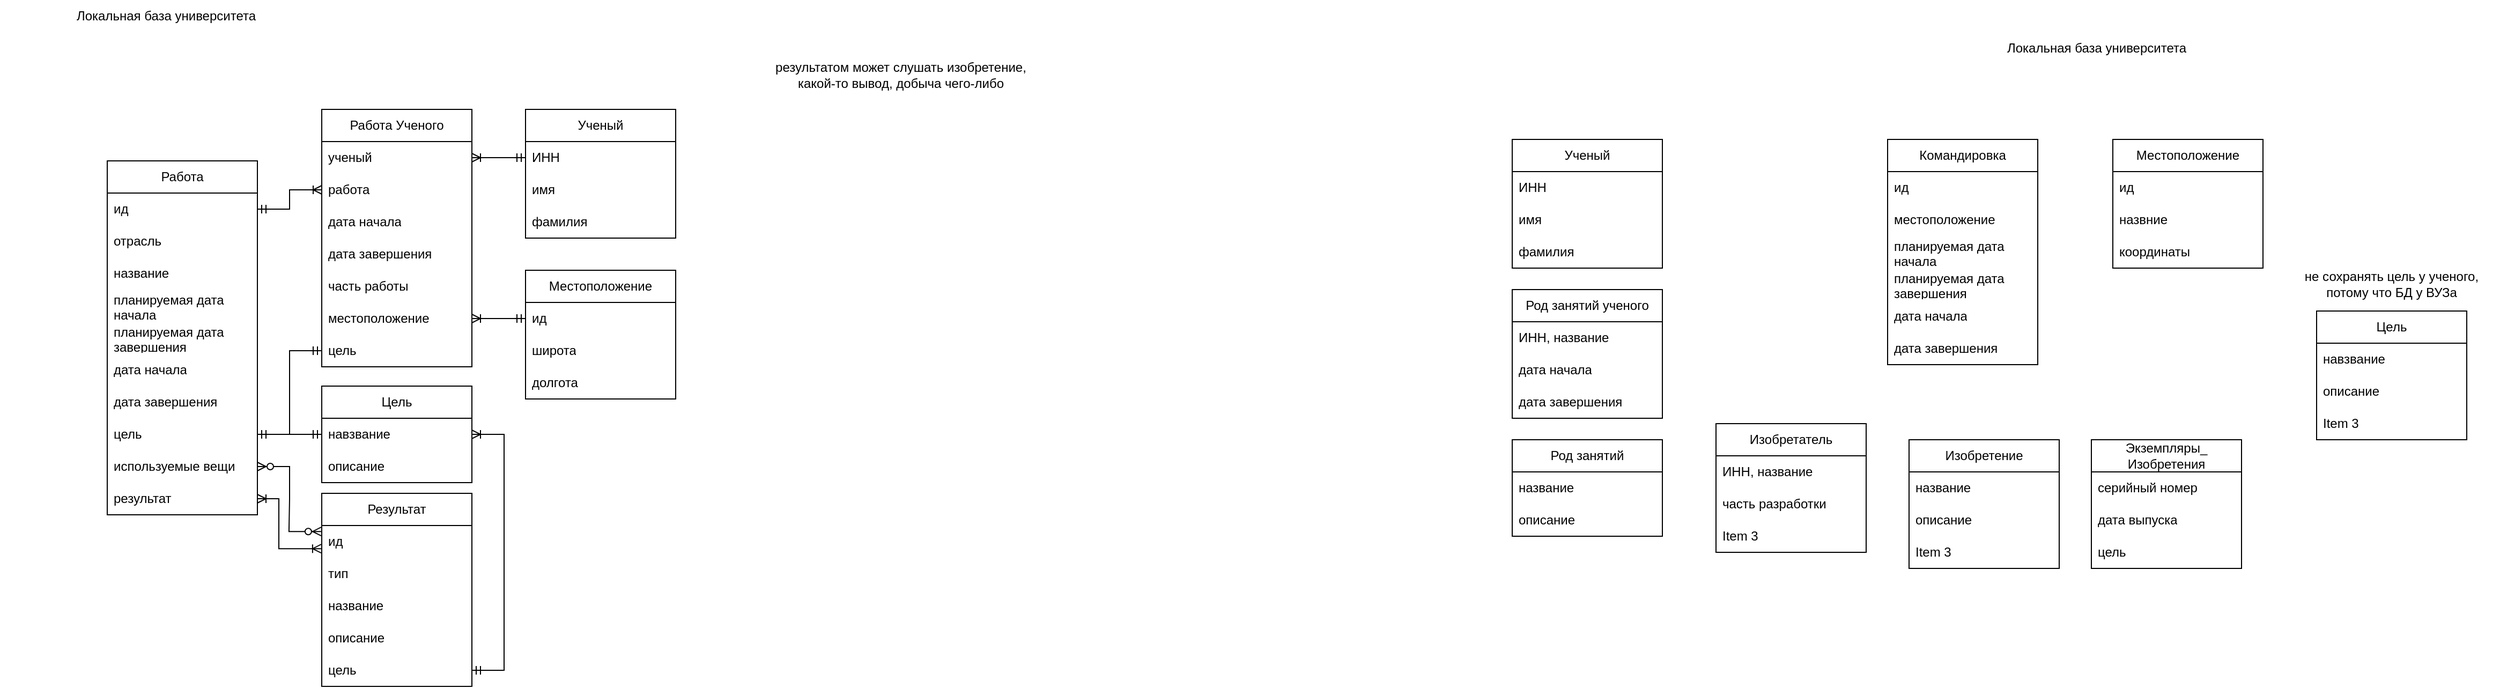 <mxfile version="24.0.7" type="device">
  <diagram name="Page-1" id="TJ-HzRM1d6BybIESM3n_">
    <mxGraphModel dx="2927" dy="746" grid="1" gridSize="10" guides="1" tooltips="1" connect="1" arrows="1" fold="1" page="1" pageScale="1" pageWidth="850" pageHeight="1100" math="0" shadow="0">
      <root>
        <mxCell id="0" />
        <mxCell id="1" parent="0" />
        <mxCell id="UxXEU7lJ8EeufSXeX_Pu-14" value="Ученый" style="swimlane;fontStyle=0;childLayout=stackLayout;horizontal=1;startSize=30;horizontalStack=0;resizeParent=1;resizeParentMax=0;resizeLast=0;collapsible=1;marginBottom=0;whiteSpace=wrap;html=1;" vertex="1" parent="1">
          <mxGeometry x="-100" y="140" width="140" height="120" as="geometry" />
        </mxCell>
        <mxCell id="UxXEU7lJ8EeufSXeX_Pu-15" value="ИНН" style="text;strokeColor=none;fillColor=none;align=left;verticalAlign=middle;spacingLeft=4;spacingRight=4;overflow=hidden;points=[[0,0.5],[1,0.5]];portConstraint=eastwest;rotatable=0;whiteSpace=wrap;html=1;" vertex="1" parent="UxXEU7lJ8EeufSXeX_Pu-14">
          <mxGeometry y="30" width="140" height="30" as="geometry" />
        </mxCell>
        <mxCell id="UxXEU7lJ8EeufSXeX_Pu-44" value="имя" style="text;strokeColor=none;fillColor=none;align=left;verticalAlign=middle;spacingLeft=4;spacingRight=4;overflow=hidden;points=[[0,0.5],[1,0.5]];portConstraint=eastwest;rotatable=0;whiteSpace=wrap;html=1;" vertex="1" parent="UxXEU7lJ8EeufSXeX_Pu-14">
          <mxGeometry y="60" width="140" height="30" as="geometry" />
        </mxCell>
        <mxCell id="UxXEU7lJ8EeufSXeX_Pu-45" value="фамилия" style="text;strokeColor=none;fillColor=none;align=left;verticalAlign=middle;spacingLeft=4;spacingRight=4;overflow=hidden;points=[[0,0.5],[1,0.5]];portConstraint=eastwest;rotatable=0;whiteSpace=wrap;html=1;" vertex="1" parent="UxXEU7lJ8EeufSXeX_Pu-14">
          <mxGeometry y="90" width="140" height="30" as="geometry" />
        </mxCell>
        <mxCell id="UxXEU7lJ8EeufSXeX_Pu-18" value="Командировка" style="swimlane;fontStyle=0;childLayout=stackLayout;horizontal=1;startSize=30;horizontalStack=0;resizeParent=1;resizeParentMax=0;resizeLast=0;collapsible=1;marginBottom=0;whiteSpace=wrap;html=1;" vertex="1" parent="1">
          <mxGeometry x="250" y="140" width="140" height="210" as="geometry" />
        </mxCell>
        <mxCell id="UxXEU7lJ8EeufSXeX_Pu-19" value="ид" style="text;strokeColor=none;fillColor=none;align=left;verticalAlign=middle;spacingLeft=4;spacingRight=4;overflow=hidden;points=[[0,0.5],[1,0.5]];portConstraint=eastwest;rotatable=0;whiteSpace=wrap;html=1;" vertex="1" parent="UxXEU7lJ8EeufSXeX_Pu-18">
          <mxGeometry y="30" width="140" height="30" as="geometry" />
        </mxCell>
        <mxCell id="UxXEU7lJ8EeufSXeX_Pu-20" value="местоположение" style="text;strokeColor=none;fillColor=none;align=left;verticalAlign=middle;spacingLeft=4;spacingRight=4;overflow=hidden;points=[[0,0.5],[1,0.5]];portConstraint=eastwest;rotatable=0;whiteSpace=wrap;html=1;" vertex="1" parent="UxXEU7lJ8EeufSXeX_Pu-18">
          <mxGeometry y="60" width="140" height="30" as="geometry" />
        </mxCell>
        <mxCell id="UxXEU7lJ8EeufSXeX_Pu-21" value="планируемая дата начала" style="text;strokeColor=none;fillColor=none;align=left;verticalAlign=middle;spacingLeft=4;spacingRight=4;overflow=hidden;points=[[0,0.5],[1,0.5]];portConstraint=eastwest;rotatable=0;whiteSpace=wrap;html=1;" vertex="1" parent="UxXEU7lJ8EeufSXeX_Pu-18">
          <mxGeometry y="90" width="140" height="30" as="geometry" />
        </mxCell>
        <mxCell id="UxXEU7lJ8EeufSXeX_Pu-46" value="планируемая дата завершения" style="text;strokeColor=none;fillColor=none;align=left;verticalAlign=middle;spacingLeft=4;spacingRight=4;overflow=hidden;points=[[0,0.5],[1,0.5]];portConstraint=eastwest;rotatable=0;whiteSpace=wrap;html=1;" vertex="1" parent="UxXEU7lJ8EeufSXeX_Pu-18">
          <mxGeometry y="120" width="140" height="30" as="geometry" />
        </mxCell>
        <mxCell id="UxXEU7lJ8EeufSXeX_Pu-47" value="дата начала" style="text;strokeColor=none;fillColor=none;align=left;verticalAlign=middle;spacingLeft=4;spacingRight=4;overflow=hidden;points=[[0,0.5],[1,0.5]];portConstraint=eastwest;rotatable=0;whiteSpace=wrap;html=1;" vertex="1" parent="UxXEU7lJ8EeufSXeX_Pu-18">
          <mxGeometry y="150" width="140" height="30" as="geometry" />
        </mxCell>
        <mxCell id="UxXEU7lJ8EeufSXeX_Pu-48" value="дата завершения" style="text;strokeColor=none;fillColor=none;align=left;verticalAlign=middle;spacingLeft=4;spacingRight=4;overflow=hidden;points=[[0,0.5],[1,0.5]];portConstraint=eastwest;rotatable=0;whiteSpace=wrap;html=1;" vertex="1" parent="UxXEU7lJ8EeufSXeX_Pu-18">
          <mxGeometry y="180" width="140" height="30" as="geometry" />
        </mxCell>
        <mxCell id="UxXEU7lJ8EeufSXeX_Pu-22" value="Цель" style="swimlane;fontStyle=0;childLayout=stackLayout;horizontal=1;startSize=30;horizontalStack=0;resizeParent=1;resizeParentMax=0;resizeLast=0;collapsible=1;marginBottom=0;whiteSpace=wrap;html=1;" vertex="1" parent="1">
          <mxGeometry x="650" y="300" width="140" height="120" as="geometry" />
        </mxCell>
        <mxCell id="UxXEU7lJ8EeufSXeX_Pu-23" value="навзвание" style="text;strokeColor=none;fillColor=none;align=left;verticalAlign=middle;spacingLeft=4;spacingRight=4;overflow=hidden;points=[[0,0.5],[1,0.5]];portConstraint=eastwest;rotatable=0;whiteSpace=wrap;html=1;" vertex="1" parent="UxXEU7lJ8EeufSXeX_Pu-22">
          <mxGeometry y="30" width="140" height="30" as="geometry" />
        </mxCell>
        <mxCell id="UxXEU7lJ8EeufSXeX_Pu-24" value="описание" style="text;strokeColor=none;fillColor=none;align=left;verticalAlign=middle;spacingLeft=4;spacingRight=4;overflow=hidden;points=[[0,0.5],[1,0.5]];portConstraint=eastwest;rotatable=0;whiteSpace=wrap;html=1;" vertex="1" parent="UxXEU7lJ8EeufSXeX_Pu-22">
          <mxGeometry y="60" width="140" height="30" as="geometry" />
        </mxCell>
        <mxCell id="UxXEU7lJ8EeufSXeX_Pu-25" value="Item 3" style="text;strokeColor=none;fillColor=none;align=left;verticalAlign=middle;spacingLeft=4;spacingRight=4;overflow=hidden;points=[[0,0.5],[1,0.5]];portConstraint=eastwest;rotatable=0;whiteSpace=wrap;html=1;" vertex="1" parent="UxXEU7lJ8EeufSXeX_Pu-22">
          <mxGeometry y="90" width="140" height="30" as="geometry" />
        </mxCell>
        <mxCell id="UxXEU7lJ8EeufSXeX_Pu-26" value="Изобретение" style="swimlane;fontStyle=0;childLayout=stackLayout;horizontal=1;startSize=30;horizontalStack=0;resizeParent=1;resizeParentMax=0;resizeLast=0;collapsible=1;marginBottom=0;whiteSpace=wrap;html=1;" vertex="1" parent="1">
          <mxGeometry x="270" y="420" width="140" height="120" as="geometry" />
        </mxCell>
        <mxCell id="UxXEU7lJ8EeufSXeX_Pu-27" value="название" style="text;strokeColor=none;fillColor=none;align=left;verticalAlign=middle;spacingLeft=4;spacingRight=4;overflow=hidden;points=[[0,0.5],[1,0.5]];portConstraint=eastwest;rotatable=0;whiteSpace=wrap;html=1;" vertex="1" parent="UxXEU7lJ8EeufSXeX_Pu-26">
          <mxGeometry y="30" width="140" height="30" as="geometry" />
        </mxCell>
        <mxCell id="UxXEU7lJ8EeufSXeX_Pu-28" value="описание" style="text;strokeColor=none;fillColor=none;align=left;verticalAlign=middle;spacingLeft=4;spacingRight=4;overflow=hidden;points=[[0,0.5],[1,0.5]];portConstraint=eastwest;rotatable=0;whiteSpace=wrap;html=1;" vertex="1" parent="UxXEU7lJ8EeufSXeX_Pu-26">
          <mxGeometry y="60" width="140" height="30" as="geometry" />
        </mxCell>
        <mxCell id="UxXEU7lJ8EeufSXeX_Pu-29" value="Item 3" style="text;strokeColor=none;fillColor=none;align=left;verticalAlign=middle;spacingLeft=4;spacingRight=4;overflow=hidden;points=[[0,0.5],[1,0.5]];portConstraint=eastwest;rotatable=0;whiteSpace=wrap;html=1;" vertex="1" parent="UxXEU7lJ8EeufSXeX_Pu-26">
          <mxGeometry y="90" width="140" height="30" as="geometry" />
        </mxCell>
        <mxCell id="UxXEU7lJ8EeufSXeX_Pu-34" value="Экземпляры_&lt;div&gt;Изобретения&lt;/div&gt;" style="swimlane;fontStyle=0;childLayout=stackLayout;horizontal=1;startSize=30;horizontalStack=0;resizeParent=1;resizeParentMax=0;resizeLast=0;collapsible=1;marginBottom=0;whiteSpace=wrap;html=1;" vertex="1" parent="1">
          <mxGeometry x="440" y="420" width="140" height="120" as="geometry" />
        </mxCell>
        <mxCell id="UxXEU7lJ8EeufSXeX_Pu-35" value="серийный номер" style="text;strokeColor=none;fillColor=none;align=left;verticalAlign=middle;spacingLeft=4;spacingRight=4;overflow=hidden;points=[[0,0.5],[1,0.5]];portConstraint=eastwest;rotatable=0;whiteSpace=wrap;html=1;" vertex="1" parent="UxXEU7lJ8EeufSXeX_Pu-34">
          <mxGeometry y="30" width="140" height="30" as="geometry" />
        </mxCell>
        <mxCell id="UxXEU7lJ8EeufSXeX_Pu-36" value="дата выпуска" style="text;strokeColor=none;fillColor=none;align=left;verticalAlign=middle;spacingLeft=4;spacingRight=4;overflow=hidden;points=[[0,0.5],[1,0.5]];portConstraint=eastwest;rotatable=0;whiteSpace=wrap;html=1;" vertex="1" parent="UxXEU7lJ8EeufSXeX_Pu-34">
          <mxGeometry y="60" width="140" height="30" as="geometry" />
        </mxCell>
        <mxCell id="UxXEU7lJ8EeufSXeX_Pu-37" value="цель" style="text;strokeColor=none;fillColor=none;align=left;verticalAlign=middle;spacingLeft=4;spacingRight=4;overflow=hidden;points=[[0,0.5],[1,0.5]];portConstraint=eastwest;rotatable=0;whiteSpace=wrap;html=1;" vertex="1" parent="UxXEU7lJ8EeufSXeX_Pu-34">
          <mxGeometry y="90" width="140" height="30" as="geometry" />
        </mxCell>
        <mxCell id="UxXEU7lJ8EeufSXeX_Pu-38" value="&lt;font style=&quot;font-size: 12px;&quot;&gt;Локальная база университета&lt;/font&gt;" style="text;html=1;align=center;verticalAlign=middle;whiteSpace=wrap;rounded=0;" vertex="1" parent="1">
          <mxGeometry x="290" y="40" width="310" height="30" as="geometry" />
        </mxCell>
        <mxCell id="UxXEU7lJ8EeufSXeX_Pu-39" value="Местоположение" style="swimlane;fontStyle=0;childLayout=stackLayout;horizontal=1;startSize=30;horizontalStack=0;resizeParent=1;resizeParentMax=0;resizeLast=0;collapsible=1;marginBottom=0;whiteSpace=wrap;html=1;" vertex="1" parent="1">
          <mxGeometry x="460" y="140" width="140" height="120" as="geometry" />
        </mxCell>
        <mxCell id="UxXEU7lJ8EeufSXeX_Pu-42" value="ид" style="text;strokeColor=none;fillColor=none;align=left;verticalAlign=middle;spacingLeft=4;spacingRight=4;overflow=hidden;points=[[0,0.5],[1,0.5]];portConstraint=eastwest;rotatable=0;whiteSpace=wrap;html=1;" vertex="1" parent="UxXEU7lJ8EeufSXeX_Pu-39">
          <mxGeometry y="30" width="140" height="30" as="geometry" />
        </mxCell>
        <mxCell id="UxXEU7lJ8EeufSXeX_Pu-40" value="назвние" style="text;strokeColor=none;fillColor=none;align=left;verticalAlign=middle;spacingLeft=4;spacingRight=4;overflow=hidden;points=[[0,0.5],[1,0.5]];portConstraint=eastwest;rotatable=0;whiteSpace=wrap;html=1;" vertex="1" parent="UxXEU7lJ8EeufSXeX_Pu-39">
          <mxGeometry y="60" width="140" height="30" as="geometry" />
        </mxCell>
        <mxCell id="UxXEU7lJ8EeufSXeX_Pu-41" value="координаты" style="text;strokeColor=none;fillColor=none;align=left;verticalAlign=middle;spacingLeft=4;spacingRight=4;overflow=hidden;points=[[0,0.5],[1,0.5]];portConstraint=eastwest;rotatable=0;whiteSpace=wrap;html=1;" vertex="1" parent="UxXEU7lJ8EeufSXeX_Pu-39">
          <mxGeometry y="90" width="140" height="30" as="geometry" />
        </mxCell>
        <mxCell id="UxXEU7lJ8EeufSXeX_Pu-43" value="не сохранять цель у ученого, потому что БД у ВУЗа" style="text;html=1;align=center;verticalAlign=middle;whiteSpace=wrap;rounded=0;" vertex="1" parent="1">
          <mxGeometry x="620" y="260" width="200" height="30" as="geometry" />
        </mxCell>
        <mxCell id="UxXEU7lJ8EeufSXeX_Pu-49" value="Изобретатель" style="swimlane;fontStyle=0;childLayout=stackLayout;horizontal=1;startSize=30;horizontalStack=0;resizeParent=1;resizeParentMax=0;resizeLast=0;collapsible=1;marginBottom=0;whiteSpace=wrap;html=1;" vertex="1" parent="1">
          <mxGeometry x="90" y="405" width="140" height="120" as="geometry" />
        </mxCell>
        <mxCell id="UxXEU7lJ8EeufSXeX_Pu-50" value="ИНН, название" style="text;strokeColor=none;fillColor=none;align=left;verticalAlign=middle;spacingLeft=4;spacingRight=4;overflow=hidden;points=[[0,0.5],[1,0.5]];portConstraint=eastwest;rotatable=0;whiteSpace=wrap;html=1;" vertex="1" parent="UxXEU7lJ8EeufSXeX_Pu-49">
          <mxGeometry y="30" width="140" height="30" as="geometry" />
        </mxCell>
        <mxCell id="UxXEU7lJ8EeufSXeX_Pu-51" value="часть разработки" style="text;strokeColor=none;fillColor=none;align=left;verticalAlign=middle;spacingLeft=4;spacingRight=4;overflow=hidden;points=[[0,0.5],[1,0.5]];portConstraint=eastwest;rotatable=0;whiteSpace=wrap;html=1;" vertex="1" parent="UxXEU7lJ8EeufSXeX_Pu-49">
          <mxGeometry y="60" width="140" height="30" as="geometry" />
        </mxCell>
        <mxCell id="UxXEU7lJ8EeufSXeX_Pu-52" value="Item 3" style="text;strokeColor=none;fillColor=none;align=left;verticalAlign=middle;spacingLeft=4;spacingRight=4;overflow=hidden;points=[[0,0.5],[1,0.5]];portConstraint=eastwest;rotatable=0;whiteSpace=wrap;html=1;" vertex="1" parent="UxXEU7lJ8EeufSXeX_Pu-49">
          <mxGeometry y="90" width="140" height="30" as="geometry" />
        </mxCell>
        <mxCell id="UxXEU7lJ8EeufSXeX_Pu-53" value="Род занятий" style="swimlane;fontStyle=0;childLayout=stackLayout;horizontal=1;startSize=30;horizontalStack=0;resizeParent=1;resizeParentMax=0;resizeLast=0;collapsible=1;marginBottom=0;whiteSpace=wrap;html=1;" vertex="1" parent="1">
          <mxGeometry x="-100" y="420" width="140" height="90" as="geometry" />
        </mxCell>
        <mxCell id="UxXEU7lJ8EeufSXeX_Pu-54" value="название" style="text;strokeColor=none;fillColor=none;align=left;verticalAlign=middle;spacingLeft=4;spacingRight=4;overflow=hidden;points=[[0,0.5],[1,0.5]];portConstraint=eastwest;rotatable=0;whiteSpace=wrap;html=1;" vertex="1" parent="UxXEU7lJ8EeufSXeX_Pu-53">
          <mxGeometry y="30" width="140" height="30" as="geometry" />
        </mxCell>
        <mxCell id="UxXEU7lJ8EeufSXeX_Pu-55" value="описание" style="text;strokeColor=none;fillColor=none;align=left;verticalAlign=middle;spacingLeft=4;spacingRight=4;overflow=hidden;points=[[0,0.5],[1,0.5]];portConstraint=eastwest;rotatable=0;whiteSpace=wrap;html=1;" vertex="1" parent="UxXEU7lJ8EeufSXeX_Pu-53">
          <mxGeometry y="60" width="140" height="30" as="geometry" />
        </mxCell>
        <mxCell id="UxXEU7lJ8EeufSXeX_Pu-57" value="Род занятий ученого" style="swimlane;fontStyle=0;childLayout=stackLayout;horizontal=1;startSize=30;horizontalStack=0;resizeParent=1;resizeParentMax=0;resizeLast=0;collapsible=1;marginBottom=0;whiteSpace=wrap;html=1;" vertex="1" parent="1">
          <mxGeometry x="-100" y="280" width="140" height="120" as="geometry" />
        </mxCell>
        <mxCell id="UxXEU7lJ8EeufSXeX_Pu-62" value="ИНН, название" style="text;strokeColor=none;fillColor=none;align=left;verticalAlign=middle;spacingLeft=4;spacingRight=4;overflow=hidden;points=[[0,0.5],[1,0.5]];portConstraint=eastwest;rotatable=0;whiteSpace=wrap;html=1;" vertex="1" parent="UxXEU7lJ8EeufSXeX_Pu-57">
          <mxGeometry y="30" width="140" height="30" as="geometry" />
        </mxCell>
        <mxCell id="UxXEU7lJ8EeufSXeX_Pu-56" value="дата начала" style="text;strokeColor=none;fillColor=none;align=left;verticalAlign=middle;spacingLeft=4;spacingRight=4;overflow=hidden;points=[[0,0.5],[1,0.5]];portConstraint=eastwest;rotatable=0;whiteSpace=wrap;html=1;" vertex="1" parent="UxXEU7lJ8EeufSXeX_Pu-57">
          <mxGeometry y="60" width="140" height="30" as="geometry" />
        </mxCell>
        <mxCell id="UxXEU7lJ8EeufSXeX_Pu-61" value="дата завершения" style="text;strokeColor=none;fillColor=none;align=left;verticalAlign=middle;spacingLeft=4;spacingRight=4;overflow=hidden;points=[[0,0.5],[1,0.5]];portConstraint=eastwest;rotatable=0;whiteSpace=wrap;html=1;" vertex="1" parent="UxXEU7lJ8EeufSXeX_Pu-57">
          <mxGeometry y="90" width="140" height="30" as="geometry" />
        </mxCell>
        <mxCell id="UxXEU7lJ8EeufSXeX_Pu-63" value="Ученый" style="swimlane;fontStyle=0;childLayout=stackLayout;horizontal=1;startSize=30;horizontalStack=0;resizeParent=1;resizeParentMax=0;resizeLast=0;collapsible=1;marginBottom=0;whiteSpace=wrap;html=1;" vertex="1" parent="1">
          <mxGeometry x="-1020" y="112" width="140" height="120" as="geometry" />
        </mxCell>
        <mxCell id="UxXEU7lJ8EeufSXeX_Pu-64" value="ИНН" style="text;strokeColor=none;fillColor=none;align=left;verticalAlign=middle;spacingLeft=4;spacingRight=4;overflow=hidden;points=[[0,0.5],[1,0.5]];portConstraint=eastwest;rotatable=0;whiteSpace=wrap;html=1;" vertex="1" parent="UxXEU7lJ8EeufSXeX_Pu-63">
          <mxGeometry y="30" width="140" height="30" as="geometry" />
        </mxCell>
        <mxCell id="UxXEU7lJ8EeufSXeX_Pu-65" value="имя" style="text;strokeColor=none;fillColor=none;align=left;verticalAlign=middle;spacingLeft=4;spacingRight=4;overflow=hidden;points=[[0,0.5],[1,0.5]];portConstraint=eastwest;rotatable=0;whiteSpace=wrap;html=1;" vertex="1" parent="UxXEU7lJ8EeufSXeX_Pu-63">
          <mxGeometry y="60" width="140" height="30" as="geometry" />
        </mxCell>
        <mxCell id="UxXEU7lJ8EeufSXeX_Pu-66" value="фамилия" style="text;strokeColor=none;fillColor=none;align=left;verticalAlign=middle;spacingLeft=4;spacingRight=4;overflow=hidden;points=[[0,0.5],[1,0.5]];portConstraint=eastwest;rotatable=0;whiteSpace=wrap;html=1;" vertex="1" parent="UxXEU7lJ8EeufSXeX_Pu-63">
          <mxGeometry y="90" width="140" height="30" as="geometry" />
        </mxCell>
        <mxCell id="UxXEU7lJ8EeufSXeX_Pu-67" value="Работа" style="swimlane;fontStyle=0;childLayout=stackLayout;horizontal=1;startSize=30;horizontalStack=0;resizeParent=1;resizeParentMax=0;resizeLast=0;collapsible=1;marginBottom=0;whiteSpace=wrap;html=1;" vertex="1" parent="1">
          <mxGeometry x="-1410" y="160" width="140" height="330" as="geometry" />
        </mxCell>
        <mxCell id="UxXEU7lJ8EeufSXeX_Pu-68" value="ид" style="text;strokeColor=none;fillColor=none;align=left;verticalAlign=middle;spacingLeft=4;spacingRight=4;overflow=hidden;points=[[0,0.5],[1,0.5]];portConstraint=eastwest;rotatable=0;whiteSpace=wrap;html=1;" vertex="1" parent="UxXEU7lJ8EeufSXeX_Pu-67">
          <mxGeometry y="30" width="140" height="30" as="geometry" />
        </mxCell>
        <mxCell id="UxXEU7lJ8EeufSXeX_Pu-151" value="отрасль" style="text;strokeColor=none;fillColor=none;align=left;verticalAlign=middle;spacingLeft=4;spacingRight=4;overflow=hidden;points=[[0,0.5],[1,0.5]];portConstraint=eastwest;rotatable=0;whiteSpace=wrap;html=1;" vertex="1" parent="UxXEU7lJ8EeufSXeX_Pu-67">
          <mxGeometry y="60" width="140" height="30" as="geometry" />
        </mxCell>
        <mxCell id="UxXEU7lJ8EeufSXeX_Pu-149" value="название" style="text;strokeColor=none;fillColor=none;align=left;verticalAlign=middle;spacingLeft=4;spacingRight=4;overflow=hidden;points=[[0,0.5],[1,0.5]];portConstraint=eastwest;rotatable=0;whiteSpace=wrap;html=1;" vertex="1" parent="UxXEU7lJ8EeufSXeX_Pu-67">
          <mxGeometry y="90" width="140" height="30" as="geometry" />
        </mxCell>
        <mxCell id="UxXEU7lJ8EeufSXeX_Pu-70" value="планируемая дата начала" style="text;strokeColor=none;fillColor=none;align=left;verticalAlign=middle;spacingLeft=4;spacingRight=4;overflow=hidden;points=[[0,0.5],[1,0.5]];portConstraint=eastwest;rotatable=0;whiteSpace=wrap;html=1;" vertex="1" parent="UxXEU7lJ8EeufSXeX_Pu-67">
          <mxGeometry y="120" width="140" height="30" as="geometry" />
        </mxCell>
        <mxCell id="UxXEU7lJ8EeufSXeX_Pu-71" value="планируемая дата завершения" style="text;strokeColor=none;fillColor=none;align=left;verticalAlign=middle;spacingLeft=4;spacingRight=4;overflow=hidden;points=[[0,0.5],[1,0.5]];portConstraint=eastwest;rotatable=0;whiteSpace=wrap;html=1;" vertex="1" parent="UxXEU7lJ8EeufSXeX_Pu-67">
          <mxGeometry y="150" width="140" height="30" as="geometry" />
        </mxCell>
        <mxCell id="UxXEU7lJ8EeufSXeX_Pu-72" value="дата начала" style="text;strokeColor=none;fillColor=none;align=left;verticalAlign=middle;spacingLeft=4;spacingRight=4;overflow=hidden;points=[[0,0.5],[1,0.5]];portConstraint=eastwest;rotatable=0;whiteSpace=wrap;html=1;" vertex="1" parent="UxXEU7lJ8EeufSXeX_Pu-67">
          <mxGeometry y="180" width="140" height="30" as="geometry" />
        </mxCell>
        <mxCell id="UxXEU7lJ8EeufSXeX_Pu-73" value="дата завершения" style="text;strokeColor=none;fillColor=none;align=left;verticalAlign=middle;spacingLeft=4;spacingRight=4;overflow=hidden;points=[[0,0.5],[1,0.5]];portConstraint=eastwest;rotatable=0;whiteSpace=wrap;html=1;" vertex="1" parent="UxXEU7lJ8EeufSXeX_Pu-67">
          <mxGeometry y="210" width="140" height="30" as="geometry" />
        </mxCell>
        <mxCell id="UxXEU7lJ8EeufSXeX_Pu-157" value="цель" style="text;strokeColor=none;fillColor=none;align=left;verticalAlign=middle;spacingLeft=4;spacingRight=4;overflow=hidden;points=[[0,0.5],[1,0.5]];portConstraint=eastwest;rotatable=0;whiteSpace=wrap;html=1;" vertex="1" parent="UxXEU7lJ8EeufSXeX_Pu-67">
          <mxGeometry y="240" width="140" height="30" as="geometry" />
        </mxCell>
        <mxCell id="UxXEU7lJ8EeufSXeX_Pu-144" value="используемые вещи" style="text;strokeColor=none;fillColor=none;align=left;verticalAlign=middle;spacingLeft=4;spacingRight=4;overflow=hidden;points=[[0,0.5],[1,0.5]];portConstraint=eastwest;rotatable=0;whiteSpace=wrap;html=1;" vertex="1" parent="UxXEU7lJ8EeufSXeX_Pu-67">
          <mxGeometry y="270" width="140" height="30" as="geometry" />
        </mxCell>
        <mxCell id="UxXEU7lJ8EeufSXeX_Pu-143" value="результат" style="text;strokeColor=none;fillColor=none;align=left;verticalAlign=middle;spacingLeft=4;spacingRight=4;overflow=hidden;points=[[0,0.5],[1,0.5]];portConstraint=eastwest;rotatable=0;whiteSpace=wrap;html=1;" vertex="1" parent="UxXEU7lJ8EeufSXeX_Pu-67">
          <mxGeometry y="300" width="140" height="30" as="geometry" />
        </mxCell>
        <mxCell id="UxXEU7lJ8EeufSXeX_Pu-74" value="Цель" style="swimlane;fontStyle=0;childLayout=stackLayout;horizontal=1;startSize=30;horizontalStack=0;resizeParent=1;resizeParentMax=0;resizeLast=0;collapsible=1;marginBottom=0;whiteSpace=wrap;html=1;" vertex="1" parent="1">
          <mxGeometry x="-1210" y="370" width="140" height="90" as="geometry" />
        </mxCell>
        <mxCell id="UxXEU7lJ8EeufSXeX_Pu-75" value="навзвание" style="text;strokeColor=none;fillColor=none;align=left;verticalAlign=middle;spacingLeft=4;spacingRight=4;overflow=hidden;points=[[0,0.5],[1,0.5]];portConstraint=eastwest;rotatable=0;whiteSpace=wrap;html=1;" vertex="1" parent="UxXEU7lJ8EeufSXeX_Pu-74">
          <mxGeometry y="30" width="140" height="30" as="geometry" />
        </mxCell>
        <mxCell id="UxXEU7lJ8EeufSXeX_Pu-76" value="описание" style="text;strokeColor=none;fillColor=none;align=left;verticalAlign=middle;spacingLeft=4;spacingRight=4;overflow=hidden;points=[[0,0.5],[1,0.5]];portConstraint=eastwest;rotatable=0;whiteSpace=wrap;html=1;" vertex="1" parent="UxXEU7lJ8EeufSXeX_Pu-74">
          <mxGeometry y="60" width="140" height="30" as="geometry" />
        </mxCell>
        <mxCell id="UxXEU7lJ8EeufSXeX_Pu-86" value="&lt;font style=&quot;font-size: 12px;&quot;&gt;Локальная база университета&lt;/font&gt;" style="text;html=1;align=center;verticalAlign=middle;whiteSpace=wrap;rounded=0;" vertex="1" parent="1">
          <mxGeometry x="-1510" y="10" width="310" height="30" as="geometry" />
        </mxCell>
        <mxCell id="UxXEU7lJ8EeufSXeX_Pu-87" value="Местоположение" style="swimlane;fontStyle=0;childLayout=stackLayout;horizontal=1;startSize=30;horizontalStack=0;resizeParent=1;resizeParentMax=0;resizeLast=0;collapsible=1;marginBottom=0;whiteSpace=wrap;html=1;" vertex="1" parent="1">
          <mxGeometry x="-1020" y="262" width="140" height="120" as="geometry" />
        </mxCell>
        <mxCell id="UxXEU7lJ8EeufSXeX_Pu-89" value="ид" style="text;strokeColor=none;fillColor=none;align=left;verticalAlign=middle;spacingLeft=4;spacingRight=4;overflow=hidden;points=[[0,0.5],[1,0.5]];portConstraint=eastwest;rotatable=0;whiteSpace=wrap;html=1;" vertex="1" parent="UxXEU7lJ8EeufSXeX_Pu-87">
          <mxGeometry y="30" width="140" height="30" as="geometry" />
        </mxCell>
        <mxCell id="UxXEU7lJ8EeufSXeX_Pu-173" value="широта" style="text;strokeColor=none;fillColor=none;align=left;verticalAlign=middle;spacingLeft=4;spacingRight=4;overflow=hidden;points=[[0,0.5],[1,0.5]];portConstraint=eastwest;rotatable=0;whiteSpace=wrap;html=1;" vertex="1" parent="UxXEU7lJ8EeufSXeX_Pu-87">
          <mxGeometry y="60" width="140" height="30" as="geometry" />
        </mxCell>
        <mxCell id="UxXEU7lJ8EeufSXeX_Pu-174" value="долгота" style="text;strokeColor=none;fillColor=none;align=left;verticalAlign=middle;spacingLeft=4;spacingRight=4;overflow=hidden;points=[[0,0.5],[1,0.5]];portConstraint=eastwest;rotatable=0;whiteSpace=wrap;html=1;" vertex="1" parent="UxXEU7lJ8EeufSXeX_Pu-87">
          <mxGeometry y="90" width="140" height="30" as="geometry" />
        </mxCell>
        <mxCell id="UxXEU7lJ8EeufSXeX_Pu-145" value="Результат" style="swimlane;fontStyle=0;childLayout=stackLayout;horizontal=1;startSize=30;horizontalStack=0;resizeParent=1;resizeParentMax=0;resizeLast=0;collapsible=1;marginBottom=0;whiteSpace=wrap;html=1;" vertex="1" parent="1">
          <mxGeometry x="-1210" y="470" width="140" height="180" as="geometry" />
        </mxCell>
        <mxCell id="UxXEU7lJ8EeufSXeX_Pu-150" value="ид" style="text;strokeColor=none;fillColor=none;align=left;verticalAlign=middle;spacingLeft=4;spacingRight=4;overflow=hidden;points=[[0,0.5],[1,0.5]];portConstraint=eastwest;rotatable=0;whiteSpace=wrap;html=1;" vertex="1" parent="UxXEU7lJ8EeufSXeX_Pu-145">
          <mxGeometry y="30" width="140" height="30" as="geometry" />
        </mxCell>
        <mxCell id="UxXEU7lJ8EeufSXeX_Pu-146" value="тип" style="text;strokeColor=none;fillColor=none;align=left;verticalAlign=middle;spacingLeft=4;spacingRight=4;overflow=hidden;points=[[0,0.5],[1,0.5]];portConstraint=eastwest;rotatable=0;whiteSpace=wrap;html=1;" vertex="1" parent="UxXEU7lJ8EeufSXeX_Pu-145">
          <mxGeometry y="60" width="140" height="30" as="geometry" />
        </mxCell>
        <mxCell id="UxXEU7lJ8EeufSXeX_Pu-147" value="название" style="text;strokeColor=none;fillColor=none;align=left;verticalAlign=middle;spacingLeft=4;spacingRight=4;overflow=hidden;points=[[0,0.5],[1,0.5]];portConstraint=eastwest;rotatable=0;whiteSpace=wrap;html=1;" vertex="1" parent="UxXEU7lJ8EeufSXeX_Pu-145">
          <mxGeometry y="90" width="140" height="30" as="geometry" />
        </mxCell>
        <mxCell id="UxXEU7lJ8EeufSXeX_Pu-148" value="описание" style="text;strokeColor=none;fillColor=none;align=left;verticalAlign=middle;spacingLeft=4;spacingRight=4;overflow=hidden;points=[[0,0.5],[1,0.5]];portConstraint=eastwest;rotatable=0;whiteSpace=wrap;html=1;" vertex="1" parent="UxXEU7lJ8EeufSXeX_Pu-145">
          <mxGeometry y="120" width="140" height="30" as="geometry" />
        </mxCell>
        <mxCell id="UxXEU7lJ8EeufSXeX_Pu-171" value="цель" style="text;strokeColor=none;fillColor=none;align=left;verticalAlign=middle;spacingLeft=4;spacingRight=4;overflow=hidden;points=[[0,0.5],[1,0.5]];portConstraint=eastwest;rotatable=0;whiteSpace=wrap;html=1;" vertex="1" parent="UxXEU7lJ8EeufSXeX_Pu-145">
          <mxGeometry y="150" width="140" height="30" as="geometry" />
        </mxCell>
        <mxCell id="UxXEU7lJ8EeufSXeX_Pu-156" value="результатом может слушать изобретение, какой-то вывод, добыча чего-либо" style="text;html=1;align=center;verticalAlign=middle;whiteSpace=wrap;rounded=0;" vertex="1" parent="1">
          <mxGeometry x="-800" y="60" width="260" height="40" as="geometry" />
        </mxCell>
        <mxCell id="UxXEU7lJ8EeufSXeX_Pu-163" value="" style="edgeStyle=entityRelationEdgeStyle;fontSize=12;html=1;endArrow=ERzeroToMany;endFill=1;startArrow=ERzeroToMany;rounded=0;exitX=1;exitY=0.5;exitDx=0;exitDy=0;entryX=-0.004;entryY=0.187;entryDx=0;entryDy=0;entryPerimeter=0;" edge="1" parent="1" source="UxXEU7lJ8EeufSXeX_Pu-144" target="UxXEU7lJ8EeufSXeX_Pu-150">
          <mxGeometry width="100" height="100" relative="1" as="geometry">
            <mxPoint x="-790" y="420" as="sourcePoint" />
            <mxPoint x="-690" y="320" as="targetPoint" />
          </mxGeometry>
        </mxCell>
        <mxCell id="UxXEU7lJ8EeufSXeX_Pu-175" value="Работа Ученого" style="swimlane;fontStyle=0;childLayout=stackLayout;horizontal=1;startSize=30;horizontalStack=0;resizeParent=1;resizeParentMax=0;resizeLast=0;collapsible=1;marginBottom=0;whiteSpace=wrap;html=1;" vertex="1" parent="1">
          <mxGeometry x="-1210" y="112" width="140" height="240" as="geometry" />
        </mxCell>
        <mxCell id="UxXEU7lJ8EeufSXeX_Pu-183" value="ученый" style="text;strokeColor=none;fillColor=none;align=left;verticalAlign=middle;spacingLeft=4;spacingRight=4;overflow=hidden;points=[[0,0.5],[1,0.5]];portConstraint=eastwest;rotatable=0;whiteSpace=wrap;html=1;" vertex="1" parent="UxXEU7lJ8EeufSXeX_Pu-175">
          <mxGeometry y="30" width="140" height="30" as="geometry" />
        </mxCell>
        <mxCell id="UxXEU7lJ8EeufSXeX_Pu-184" value="работа" style="text;strokeColor=none;fillColor=none;align=left;verticalAlign=middle;spacingLeft=4;spacingRight=4;overflow=hidden;points=[[0,0.5],[1,0.5]];portConstraint=eastwest;rotatable=0;whiteSpace=wrap;html=1;" vertex="1" parent="UxXEU7lJ8EeufSXeX_Pu-175">
          <mxGeometry y="60" width="140" height="30" as="geometry" />
        </mxCell>
        <mxCell id="UxXEU7lJ8EeufSXeX_Pu-176" value="дата начала" style="text;strokeColor=none;fillColor=none;align=left;verticalAlign=middle;spacingLeft=4;spacingRight=4;overflow=hidden;points=[[0,0.5],[1,0.5]];portConstraint=eastwest;rotatable=0;whiteSpace=wrap;html=1;" vertex="1" parent="UxXEU7lJ8EeufSXeX_Pu-175">
          <mxGeometry y="90" width="140" height="30" as="geometry" />
        </mxCell>
        <mxCell id="UxXEU7lJ8EeufSXeX_Pu-177" value="дата завершения" style="text;strokeColor=none;fillColor=none;align=left;verticalAlign=middle;spacingLeft=4;spacingRight=4;overflow=hidden;points=[[0,0.5],[1,0.5]];portConstraint=eastwest;rotatable=0;whiteSpace=wrap;html=1;" vertex="1" parent="UxXEU7lJ8EeufSXeX_Pu-175">
          <mxGeometry y="120" width="140" height="30" as="geometry" />
        </mxCell>
        <mxCell id="UxXEU7lJ8EeufSXeX_Pu-178" value="часть работы" style="text;strokeColor=none;fillColor=none;align=left;verticalAlign=middle;spacingLeft=4;spacingRight=4;overflow=hidden;points=[[0,0.5],[1,0.5]];portConstraint=eastwest;rotatable=0;whiteSpace=wrap;html=1;" vertex="1" parent="UxXEU7lJ8EeufSXeX_Pu-175">
          <mxGeometry y="150" width="140" height="30" as="geometry" />
        </mxCell>
        <mxCell id="UxXEU7lJ8EeufSXeX_Pu-180" value="местоположение" style="text;strokeColor=none;fillColor=none;align=left;verticalAlign=middle;spacingLeft=4;spacingRight=4;overflow=hidden;points=[[0,0.5],[1,0.5]];portConstraint=eastwest;rotatable=0;whiteSpace=wrap;html=1;" vertex="1" parent="UxXEU7lJ8EeufSXeX_Pu-175">
          <mxGeometry y="180" width="140" height="30" as="geometry" />
        </mxCell>
        <mxCell id="UxXEU7lJ8EeufSXeX_Pu-187" value="цель" style="text;strokeColor=none;fillColor=none;align=left;verticalAlign=middle;spacingLeft=4;spacingRight=4;overflow=hidden;points=[[0,0.5],[1,0.5]];portConstraint=eastwest;rotatable=0;whiteSpace=wrap;html=1;" vertex="1" parent="UxXEU7lJ8EeufSXeX_Pu-175">
          <mxGeometry y="210" width="140" height="30" as="geometry" />
        </mxCell>
        <mxCell id="UxXEU7lJ8EeufSXeX_Pu-179" value="" style="edgeStyle=entityRelationEdgeStyle;fontSize=12;html=1;endArrow=ERoneToMany;startArrow=ERmandOne;rounded=0;exitX=0;exitY=0.5;exitDx=0;exitDy=0;entryX=1;entryY=0.5;entryDx=0;entryDy=0;" edge="1" parent="1" source="UxXEU7lJ8EeufSXeX_Pu-89" target="UxXEU7lJ8EeufSXeX_Pu-180">
          <mxGeometry width="100" height="100" relative="1" as="geometry">
            <mxPoint x="-1110" y="345" as="sourcePoint" />
            <mxPoint x="-1170" y="375" as="targetPoint" />
          </mxGeometry>
        </mxCell>
        <mxCell id="UxXEU7lJ8EeufSXeX_Pu-181" value="" style="edgeStyle=entityRelationEdgeStyle;fontSize=12;html=1;endArrow=ERoneToMany;startArrow=ERmandOne;rounded=0;exitX=0;exitY=0.5;exitDx=0;exitDy=0;entryX=1;entryY=0.5;entryDx=0;entryDy=0;" edge="1" parent="1" source="UxXEU7lJ8EeufSXeX_Pu-64" target="UxXEU7lJ8EeufSXeX_Pu-183">
          <mxGeometry width="100" height="100" relative="1" as="geometry">
            <mxPoint x="-1040" y="170" as="sourcePoint" />
            <mxPoint x="-1070.0" y="100.0" as="targetPoint" />
          </mxGeometry>
        </mxCell>
        <mxCell id="UxXEU7lJ8EeufSXeX_Pu-186" value="" style="edgeStyle=entityRelationEdgeStyle;fontSize=12;html=1;endArrow=ERoneToMany;startArrow=ERmandOne;rounded=0;exitX=1;exitY=0.5;exitDx=0;exitDy=0;entryX=0;entryY=0.5;entryDx=0;entryDy=0;" edge="1" parent="1" source="UxXEU7lJ8EeufSXeX_Pu-68" target="UxXEU7lJ8EeufSXeX_Pu-184">
          <mxGeometry width="100" height="100" relative="1" as="geometry">
            <mxPoint x="-1090" y="130" as="sourcePoint" />
            <mxPoint x="-1130" y="130" as="targetPoint" />
          </mxGeometry>
        </mxCell>
        <mxCell id="UxXEU7lJ8EeufSXeX_Pu-188" value="" style="edgeStyle=entityRelationEdgeStyle;fontSize=12;html=1;endArrow=ERmandOne;startArrow=ERmandOne;rounded=0;exitX=0;exitY=0.5;exitDx=0;exitDy=0;entryX=1;entryY=0.5;entryDx=0;entryDy=0;" edge="1" parent="1" source="UxXEU7lJ8EeufSXeX_Pu-187" target="UxXEU7lJ8EeufSXeX_Pu-157">
          <mxGeometry width="100" height="100" relative="1" as="geometry">
            <mxPoint x="-1390" y="640" as="sourcePoint" />
            <mxPoint x="-1290" y="540" as="targetPoint" />
          </mxGeometry>
        </mxCell>
        <mxCell id="UxXEU7lJ8EeufSXeX_Pu-189" value="" style="edgeStyle=entityRelationEdgeStyle;fontSize=12;html=1;endArrow=ERmandOne;startArrow=ERmandOne;rounded=0;exitX=0;exitY=0.5;exitDx=0;exitDy=0;entryX=1;entryY=0.5;entryDx=0;entryDy=0;" edge="1" parent="1" source="UxXEU7lJ8EeufSXeX_Pu-75" target="UxXEU7lJ8EeufSXeX_Pu-157">
          <mxGeometry width="100" height="100" relative="1" as="geometry">
            <mxPoint x="-1200" y="335" as="sourcePoint" />
            <mxPoint x="-1260" y="425" as="targetPoint" />
          </mxGeometry>
        </mxCell>
        <mxCell id="UxXEU7lJ8EeufSXeX_Pu-190" value="" style="edgeStyle=entityRelationEdgeStyle;fontSize=12;html=1;endArrow=ERoneToMany;startArrow=ERmandOne;rounded=0;exitX=1;exitY=0.5;exitDx=0;exitDy=0;entryX=1;entryY=0.5;entryDx=0;entryDy=0;" edge="1" parent="1" source="UxXEU7lJ8EeufSXeX_Pu-171" target="UxXEU7lJ8EeufSXeX_Pu-75">
          <mxGeometry width="100" height="100" relative="1" as="geometry">
            <mxPoint x="-970" y="570" as="sourcePoint" />
            <mxPoint x="-870" y="470" as="targetPoint" />
          </mxGeometry>
        </mxCell>
        <mxCell id="UxXEU7lJ8EeufSXeX_Pu-192" value="" style="edgeStyle=elbowEdgeStyle;fontSize=12;html=1;endArrow=ERoneToMany;startArrow=ERoneToMany;rounded=0;entryX=-0.004;entryY=0.72;entryDx=0;entryDy=0;entryPerimeter=0;exitX=1;exitY=0.5;exitDx=0;exitDy=0;" edge="1" parent="1" source="UxXEU7lJ8EeufSXeX_Pu-143" target="UxXEU7lJ8EeufSXeX_Pu-150">
          <mxGeometry width="100" height="100" relative="1" as="geometry">
            <mxPoint x="-1450" y="700" as="sourcePoint" />
            <mxPoint x="-1350" y="600" as="targetPoint" />
            <Array as="points">
              <mxPoint x="-1250" y="500" />
            </Array>
          </mxGeometry>
        </mxCell>
      </root>
    </mxGraphModel>
  </diagram>
</mxfile>

